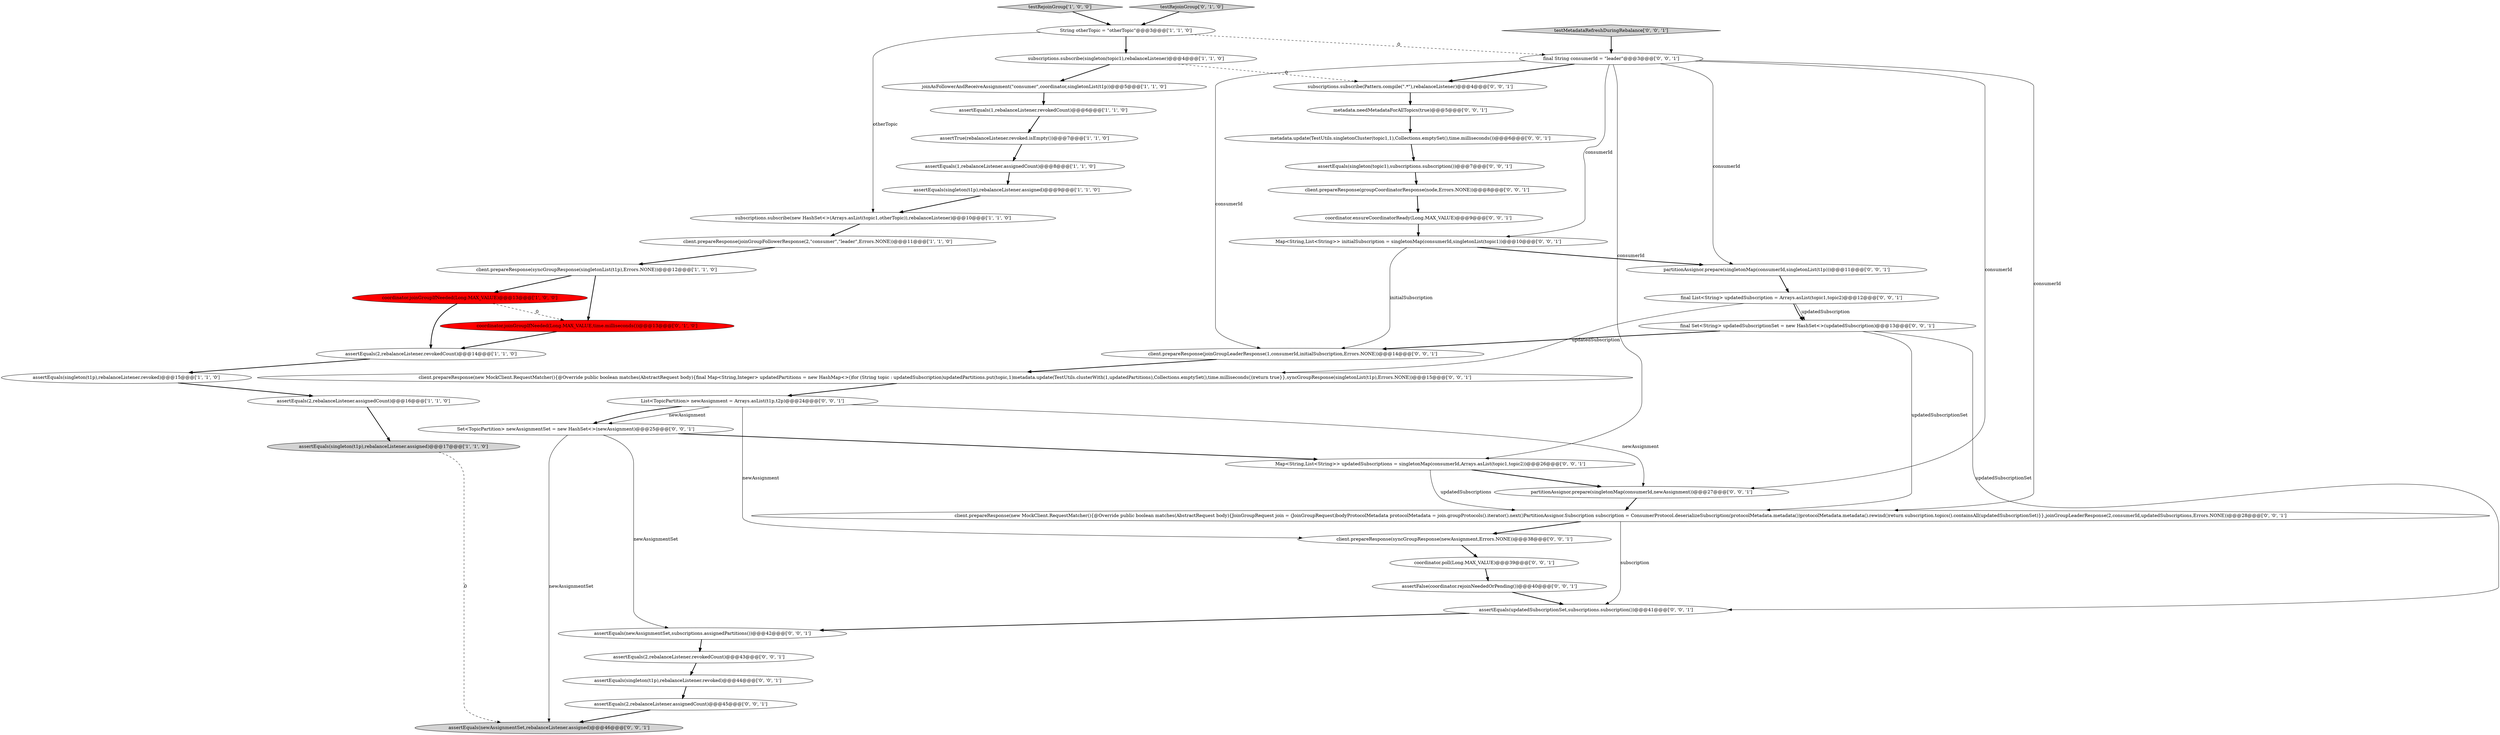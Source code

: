digraph {
37 [style = filled, label = "Map<String,List<String>> updatedSubscriptions = singletonMap(consumerId,Arrays.asList(topic1,topic2))@@@26@@@['0', '0', '1']", fillcolor = white, shape = ellipse image = "AAA0AAABBB3BBB"];
1 [style = filled, label = "client.prepareResponse(syncGroupResponse(singletonList(t1p),Errors.NONE))@@@12@@@['1', '1', '0']", fillcolor = white, shape = ellipse image = "AAA0AAABBB1BBB"];
17 [style = filled, label = "coordinator.joinGroupIfNeeded(Long.MAX_VALUE,time.milliseconds())@@@13@@@['0', '1', '0']", fillcolor = red, shape = ellipse image = "AAA1AAABBB2BBB"];
42 [style = filled, label = "metadata.needMetadataForAllTopics(true)@@@5@@@['0', '0', '1']", fillcolor = white, shape = ellipse image = "AAA0AAABBB3BBB"];
9 [style = filled, label = "subscriptions.subscribe(singleton(topic1),rebalanceListener)@@@4@@@['1', '1', '0']", fillcolor = white, shape = ellipse image = "AAA0AAABBB1BBB"];
45 [style = filled, label = "client.prepareResponse(new MockClient.RequestMatcher(){@Override public boolean matches(AbstractRequest body){JoinGroupRequest join = (JoinGroupRequest)bodyProtocolMetadata protocolMetadata = join.groupProtocols().iterator().next()PartitionAssignor.Subscription subscription = ConsumerProtocol.deserializeSubscription(protocolMetadata.metadata())protocolMetadata.metadata().rewind()return subscription.topics().containsAll(updatedSubscriptionSet)}},joinGroupLeaderResponse(2,consumerId,updatedSubscriptions,Errors.NONE))@@@28@@@['0', '0', '1']", fillcolor = white, shape = ellipse image = "AAA0AAABBB3BBB"];
30 [style = filled, label = "assertEquals(2,rebalanceListener.assignedCount)@@@45@@@['0', '0', '1']", fillcolor = white, shape = ellipse image = "AAA0AAABBB3BBB"];
23 [style = filled, label = "coordinator.ensureCoordinatorReady(Long.MAX_VALUE)@@@9@@@['0', '0', '1']", fillcolor = white, shape = ellipse image = "AAA0AAABBB3BBB"];
13 [style = filled, label = "assertEquals(1,rebalanceListener.revokedCount)@@@6@@@['1', '1', '0']", fillcolor = white, shape = ellipse image = "AAA0AAABBB1BBB"];
35 [style = filled, label = "partitionAssignor.prepare(singletonMap(consumerId,singletonList(t1p)))@@@11@@@['0', '0', '1']", fillcolor = white, shape = ellipse image = "AAA0AAABBB3BBB"];
41 [style = filled, label = "assertEquals(2,rebalanceListener.revokedCount)@@@43@@@['0', '0', '1']", fillcolor = white, shape = ellipse image = "AAA0AAABBB3BBB"];
6 [style = filled, label = "client.prepareResponse(joinGroupFollowerResponse(2,\"consumer\",\"leader\",Errors.NONE))@@@11@@@['1', '1', '0']", fillcolor = white, shape = ellipse image = "AAA0AAABBB1BBB"];
39 [style = filled, label = "assertEquals(singleton(topic1),subscriptions.subscription())@@@7@@@['0', '0', '1']", fillcolor = white, shape = ellipse image = "AAA0AAABBB3BBB"];
0 [style = filled, label = "assertEquals(1,rebalanceListener.assignedCount)@@@8@@@['1', '1', '0']", fillcolor = white, shape = ellipse image = "AAA0AAABBB1BBB"];
14 [style = filled, label = "subscriptions.subscribe(new HashSet<>(Arrays.asList(topic1,otherTopic)),rebalanceListener)@@@10@@@['1', '1', '0']", fillcolor = white, shape = ellipse image = "AAA0AAABBB1BBB"];
12 [style = filled, label = "assertEquals(singleton(t1p),rebalanceListener.assigned)@@@17@@@['1', '1', '0']", fillcolor = lightgray, shape = ellipse image = "AAA0AAABBB1BBB"];
4 [style = filled, label = "testRejoinGroup['1', '0', '0']", fillcolor = lightgray, shape = diamond image = "AAA0AAABBB1BBB"];
11 [style = filled, label = "assertEquals(singleton(t1p),rebalanceListener.assigned)@@@9@@@['1', '1', '0']", fillcolor = white, shape = ellipse image = "AAA0AAABBB1BBB"];
36 [style = filled, label = "List<TopicPartition> newAssignment = Arrays.asList(t1p,t2p)@@@24@@@['0', '0', '1']", fillcolor = white, shape = ellipse image = "AAA0AAABBB3BBB"];
20 [style = filled, label = "Map<String,List<String>> initialSubscription = singletonMap(consumerId,singletonList(topic1))@@@10@@@['0', '0', '1']", fillcolor = white, shape = ellipse image = "AAA0AAABBB3BBB"];
10 [style = filled, label = "assertEquals(2,rebalanceListener.assignedCount)@@@16@@@['1', '1', '0']", fillcolor = white, shape = ellipse image = "AAA0AAABBB1BBB"];
25 [style = filled, label = "final String consumerId = \"leader\"@@@3@@@['0', '0', '1']", fillcolor = white, shape = ellipse image = "AAA0AAABBB3BBB"];
43 [style = filled, label = "assertEquals(singleton(t1p),rebalanceListener.revoked)@@@44@@@['0', '0', '1']", fillcolor = white, shape = ellipse image = "AAA0AAABBB3BBB"];
44 [style = filled, label = "client.prepareResponse(joinGroupLeaderResponse(1,consumerId,initialSubscription,Errors.NONE))@@@14@@@['0', '0', '1']", fillcolor = white, shape = ellipse image = "AAA0AAABBB3BBB"];
26 [style = filled, label = "testMetadataRefreshDuringRebalance['0', '0', '1']", fillcolor = lightgray, shape = diamond image = "AAA0AAABBB3BBB"];
7 [style = filled, label = "joinAsFollowerAndReceiveAssignment(\"consumer\",coordinator,singletonList(t1p))@@@5@@@['1', '1', '0']", fillcolor = white, shape = ellipse image = "AAA0AAABBB1BBB"];
24 [style = filled, label = "client.prepareResponse(new MockClient.RequestMatcher(){@Override public boolean matches(AbstractRequest body){final Map<String,Integer> updatedPartitions = new HashMap<>()for (String topic : updatedSubscription)updatedPartitions.put(topic,1)metadata.update(TestUtils.clusterWith(1,updatedPartitions),Collections.emptySet(),time.milliseconds())return true}},syncGroupResponse(singletonList(t1p),Errors.NONE))@@@15@@@['0', '0', '1']", fillcolor = white, shape = ellipse image = "AAA0AAABBB3BBB"];
33 [style = filled, label = "final Set<String> updatedSubscriptionSet = new HashSet<>(updatedSubscription)@@@13@@@['0', '0', '1']", fillcolor = white, shape = ellipse image = "AAA0AAABBB3BBB"];
15 [style = filled, label = "assertEquals(2,rebalanceListener.revokedCount)@@@14@@@['1', '1', '0']", fillcolor = white, shape = ellipse image = "AAA0AAABBB1BBB"];
29 [style = filled, label = "assertEquals(updatedSubscriptionSet,subscriptions.subscription())@@@41@@@['0', '0', '1']", fillcolor = white, shape = ellipse image = "AAA0AAABBB3BBB"];
31 [style = filled, label = "partitionAssignor.prepare(singletonMap(consumerId,newAssignment))@@@27@@@['0', '0', '1']", fillcolor = white, shape = ellipse image = "AAA0AAABBB3BBB"];
8 [style = filled, label = "assertTrue(rebalanceListener.revoked.isEmpty())@@@7@@@['1', '1', '0']", fillcolor = white, shape = ellipse image = "AAA0AAABBB1BBB"];
22 [style = filled, label = "client.prepareResponse(groupCoordinatorResponse(node,Errors.NONE))@@@8@@@['0', '0', '1']", fillcolor = white, shape = ellipse image = "AAA0AAABBB3BBB"];
38 [style = filled, label = "client.prepareResponse(syncGroupResponse(newAssignment,Errors.NONE))@@@38@@@['0', '0', '1']", fillcolor = white, shape = ellipse image = "AAA0AAABBB3BBB"];
3 [style = filled, label = "coordinator.joinGroupIfNeeded(Long.MAX_VALUE)@@@13@@@['1', '0', '0']", fillcolor = red, shape = ellipse image = "AAA1AAABBB1BBB"];
40 [style = filled, label = "Set<TopicPartition> newAssignmentSet = new HashSet<>(newAssignment)@@@25@@@['0', '0', '1']", fillcolor = white, shape = ellipse image = "AAA0AAABBB3BBB"];
28 [style = filled, label = "coordinator.poll(Long.MAX_VALUE)@@@39@@@['0', '0', '1']", fillcolor = white, shape = ellipse image = "AAA0AAABBB3BBB"];
21 [style = filled, label = "assertEquals(newAssignmentSet,rebalanceListener.assigned)@@@46@@@['0', '0', '1']", fillcolor = lightgray, shape = ellipse image = "AAA0AAABBB3BBB"];
19 [style = filled, label = "metadata.update(TestUtils.singletonCluster(topic1,1),Collections.emptySet(),time.milliseconds())@@@6@@@['0', '0', '1']", fillcolor = white, shape = ellipse image = "AAA0AAABBB3BBB"];
18 [style = filled, label = "subscriptions.subscribe(Pattern.compile(\".*\"),rebalanceListener)@@@4@@@['0', '0', '1']", fillcolor = white, shape = ellipse image = "AAA0AAABBB3BBB"];
32 [style = filled, label = "assertFalse(coordinator.rejoinNeededOrPending())@@@40@@@['0', '0', '1']", fillcolor = white, shape = ellipse image = "AAA0AAABBB3BBB"];
5 [style = filled, label = "String otherTopic = \"otherTopic\"@@@3@@@['1', '1', '0']", fillcolor = white, shape = ellipse image = "AAA0AAABBB1BBB"];
16 [style = filled, label = "testRejoinGroup['0', '1', '0']", fillcolor = lightgray, shape = diamond image = "AAA0AAABBB2BBB"];
34 [style = filled, label = "final List<String> updatedSubscription = Arrays.asList(topic1,topic2)@@@12@@@['0', '0', '1']", fillcolor = white, shape = ellipse image = "AAA0AAABBB3BBB"];
2 [style = filled, label = "assertEquals(singleton(t1p),rebalanceListener.revoked)@@@15@@@['1', '1', '0']", fillcolor = white, shape = ellipse image = "AAA0AAABBB1BBB"];
27 [style = filled, label = "assertEquals(newAssignmentSet,subscriptions.assignedPartitions())@@@42@@@['0', '0', '1']", fillcolor = white, shape = ellipse image = "AAA0AAABBB3BBB"];
7->13 [style = bold, label=""];
40->21 [style = solid, label="newAssignmentSet"];
15->2 [style = bold, label=""];
23->20 [style = bold, label=""];
36->40 [style = bold, label=""];
25->20 [style = solid, label="consumerId"];
36->38 [style = solid, label="newAssignment"];
33->29 [style = solid, label="updatedSubscriptionSet"];
37->45 [style = solid, label="updatedSubscriptions"];
3->17 [style = dashed, label="0"];
5->9 [style = bold, label=""];
11->14 [style = bold, label=""];
38->28 [style = bold, label=""];
9->18 [style = dashed, label="0"];
45->29 [style = solid, label="subscription"];
40->37 [style = bold, label=""];
26->25 [style = bold, label=""];
34->33 [style = bold, label=""];
25->18 [style = bold, label=""];
1->3 [style = bold, label=""];
19->39 [style = bold, label=""];
36->31 [style = solid, label="newAssignment"];
0->11 [style = bold, label=""];
34->24 [style = solid, label="updatedSubscription"];
3->15 [style = bold, label=""];
5->25 [style = dashed, label="0"];
9->7 [style = bold, label=""];
2->10 [style = bold, label=""];
22->23 [style = bold, label=""];
12->21 [style = dashed, label="0"];
43->30 [style = bold, label=""];
1->17 [style = bold, label=""];
28->32 [style = bold, label=""];
5->14 [style = solid, label="otherTopic"];
39->22 [style = bold, label=""];
32->29 [style = bold, label=""];
8->0 [style = bold, label=""];
33->45 [style = solid, label="updatedSubscriptionSet"];
25->35 [style = solid, label="consumerId"];
6->1 [style = bold, label=""];
24->36 [style = bold, label=""];
29->27 [style = bold, label=""];
25->45 [style = solid, label="consumerId"];
30->21 [style = bold, label=""];
37->31 [style = bold, label=""];
10->12 [style = bold, label=""];
25->31 [style = solid, label="consumerId"];
20->44 [style = solid, label="initialSubscription"];
45->38 [style = bold, label=""];
27->41 [style = bold, label=""];
25->44 [style = solid, label="consumerId"];
34->33 [style = solid, label="updatedSubscription"];
17->15 [style = bold, label=""];
36->40 [style = solid, label="newAssignment"];
16->5 [style = bold, label=""];
20->35 [style = bold, label=""];
40->27 [style = solid, label="newAssignmentSet"];
13->8 [style = bold, label=""];
35->34 [style = bold, label=""];
44->24 [style = bold, label=""];
33->44 [style = bold, label=""];
41->43 [style = bold, label=""];
4->5 [style = bold, label=""];
31->45 [style = bold, label=""];
14->6 [style = bold, label=""];
25->37 [style = solid, label="consumerId"];
42->19 [style = bold, label=""];
18->42 [style = bold, label=""];
}
